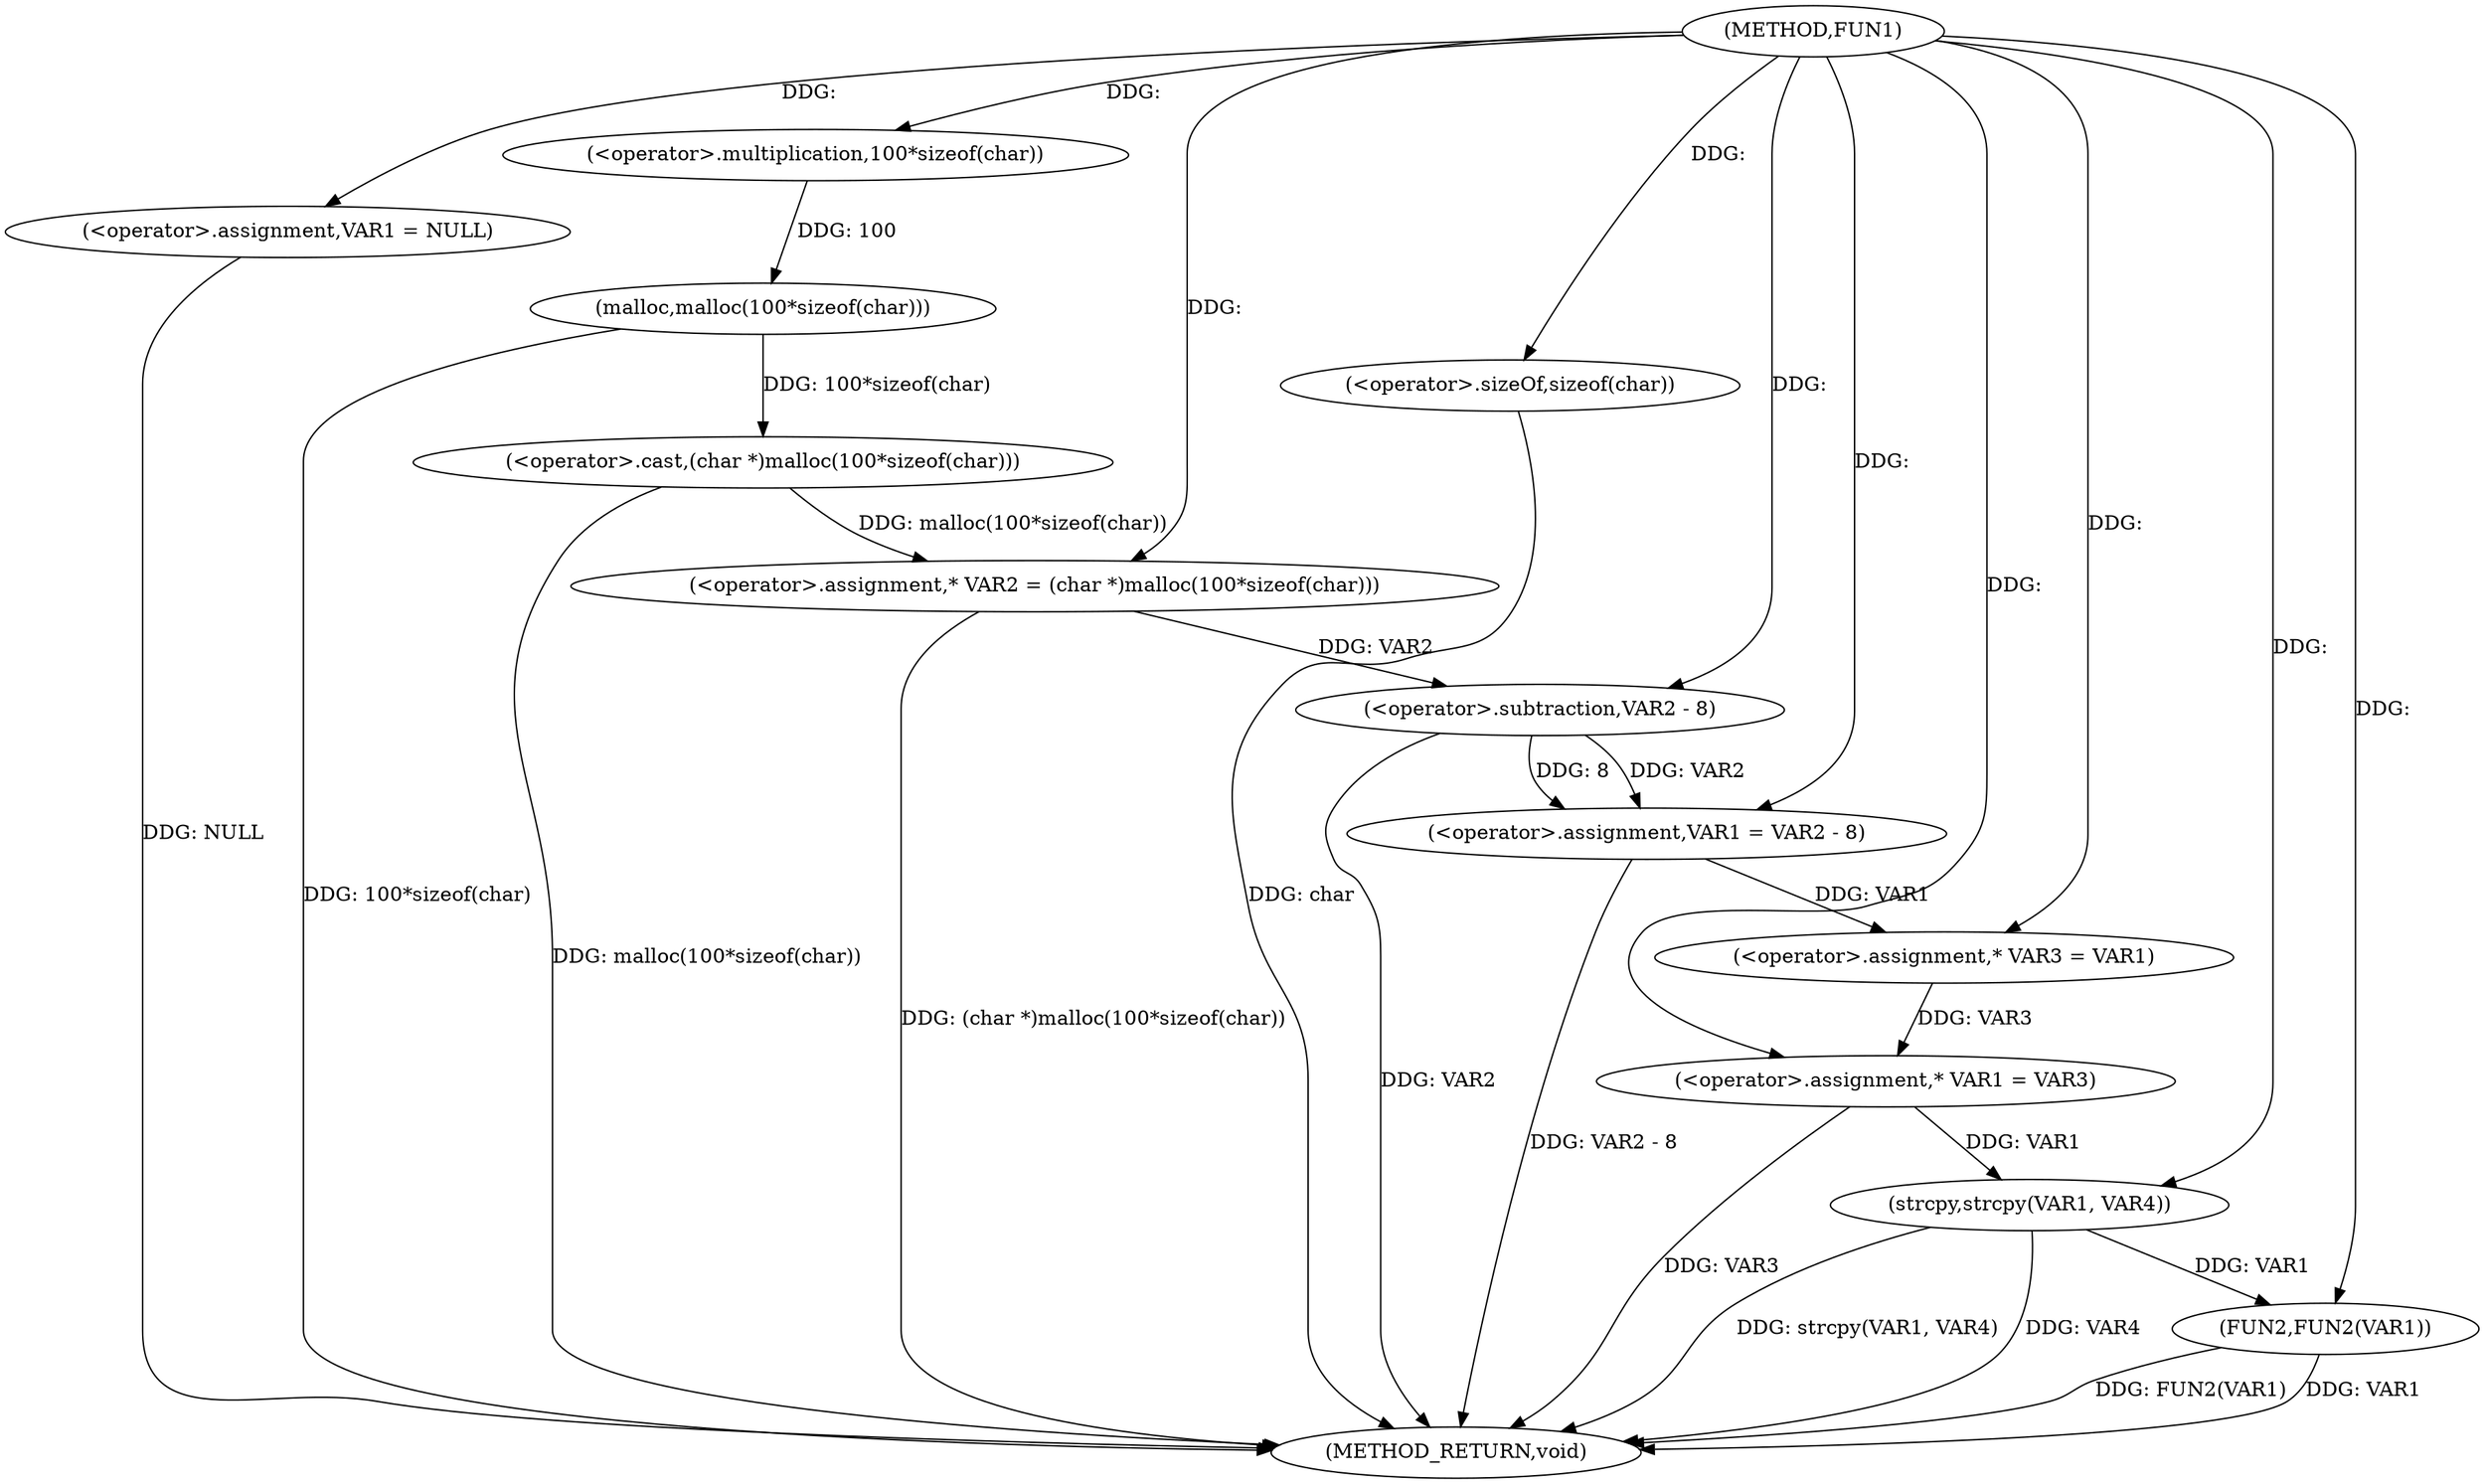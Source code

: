 digraph FUN1 {  
"1000100" [label = "(METHOD,FUN1)" ]
"1000138" [label = "(METHOD_RETURN,void)" ]
"1000103" [label = "(<operator>.assignment,VAR1 = NULL)" ]
"1000108" [label = "(<operator>.assignment,* VAR2 = (char *)malloc(100*sizeof(char)))" ]
"1000110" [label = "(<operator>.cast,(char *)malloc(100*sizeof(char)))" ]
"1000112" [label = "(malloc,malloc(100*sizeof(char)))" ]
"1000113" [label = "(<operator>.multiplication,100*sizeof(char))" ]
"1000115" [label = "(<operator>.sizeOf,sizeof(char))" ]
"1000117" [label = "(<operator>.assignment,VAR1 = VAR2 - 8)" ]
"1000119" [label = "(<operator>.subtraction,VAR2 - 8)" ]
"1000124" [label = "(<operator>.assignment,* VAR3 = VAR1)" ]
"1000128" [label = "(<operator>.assignment,* VAR1 = VAR3)" ]
"1000133" [label = "(strcpy,strcpy(VAR1, VAR4))" ]
"1000136" [label = "(FUN2,FUN2(VAR1))" ]
  "1000128" -> "1000138"  [ label = "DDG: VAR3"] 
  "1000103" -> "1000138"  [ label = "DDG: NULL"] 
  "1000136" -> "1000138"  [ label = "DDG: FUN2(VAR1)"] 
  "1000117" -> "1000138"  [ label = "DDG: VAR2 - 8"] 
  "1000115" -> "1000138"  [ label = "DDG: char"] 
  "1000136" -> "1000138"  [ label = "DDG: VAR1"] 
  "1000133" -> "1000138"  [ label = "DDG: strcpy(VAR1, VAR4)"] 
  "1000110" -> "1000138"  [ label = "DDG: malloc(100*sizeof(char))"] 
  "1000133" -> "1000138"  [ label = "DDG: VAR4"] 
  "1000112" -> "1000138"  [ label = "DDG: 100*sizeof(char)"] 
  "1000108" -> "1000138"  [ label = "DDG: (char *)malloc(100*sizeof(char))"] 
  "1000119" -> "1000138"  [ label = "DDG: VAR2"] 
  "1000100" -> "1000103"  [ label = "DDG: "] 
  "1000110" -> "1000108"  [ label = "DDG: malloc(100*sizeof(char))"] 
  "1000100" -> "1000108"  [ label = "DDG: "] 
  "1000112" -> "1000110"  [ label = "DDG: 100*sizeof(char)"] 
  "1000113" -> "1000112"  [ label = "DDG: 100"] 
  "1000100" -> "1000113"  [ label = "DDG: "] 
  "1000100" -> "1000115"  [ label = "DDG: "] 
  "1000119" -> "1000117"  [ label = "DDG: VAR2"] 
  "1000119" -> "1000117"  [ label = "DDG: 8"] 
  "1000100" -> "1000117"  [ label = "DDG: "] 
  "1000108" -> "1000119"  [ label = "DDG: VAR2"] 
  "1000100" -> "1000119"  [ label = "DDG: "] 
  "1000117" -> "1000124"  [ label = "DDG: VAR1"] 
  "1000100" -> "1000124"  [ label = "DDG: "] 
  "1000124" -> "1000128"  [ label = "DDG: VAR3"] 
  "1000100" -> "1000128"  [ label = "DDG: "] 
  "1000128" -> "1000133"  [ label = "DDG: VAR1"] 
  "1000100" -> "1000133"  [ label = "DDG: "] 
  "1000133" -> "1000136"  [ label = "DDG: VAR1"] 
  "1000100" -> "1000136"  [ label = "DDG: "] 
}
